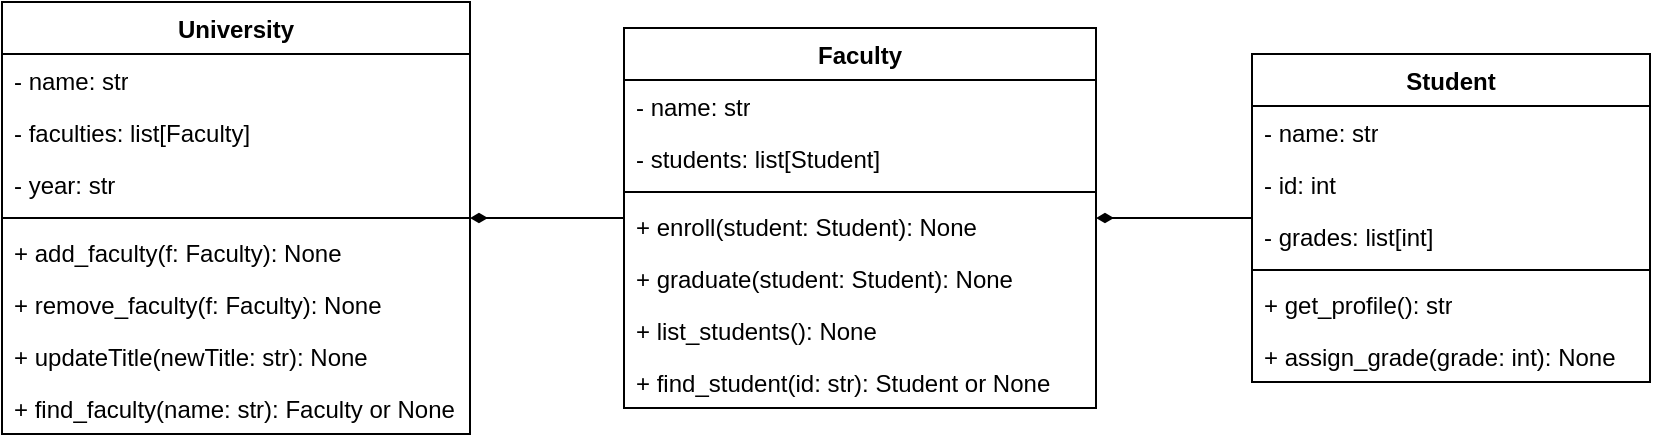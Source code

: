 <mxfile version="27.1.6">
  <diagram name="Страница — 1" id="98PHKMsD34UQTh_nlD2o">
    <mxGraphModel dx="2788" dy="1868" grid="0" gridSize="10" guides="1" tooltips="1" connect="1" arrows="1" fold="1" page="0" pageScale="1" pageWidth="827" pageHeight="1169" background="none" math="0" shadow="0">
      <root>
        <mxCell id="0" />
        <mxCell id="1" parent="0" />
        <mxCell id="snQ2CsnS0dzN30ZPpkNn-2" value="University" style="swimlane;fontStyle=1;align=center;verticalAlign=top;childLayout=stackLayout;horizontal=1;startSize=26;horizontalStack=0;resizeParent=1;resizeParentMax=0;resizeLast=0;collapsible=1;marginBottom=0;whiteSpace=wrap;html=1;" parent="1" vertex="1">
          <mxGeometry x="-1238" y="-1063" width="234" height="216" as="geometry" />
        </mxCell>
        <mxCell id="snQ2CsnS0dzN30ZPpkNn-3" value="- name: str" style="text;strokeColor=none;fillColor=none;align=left;verticalAlign=top;spacingLeft=4;spacingRight=4;overflow=hidden;rotatable=0;points=[[0,0.5],[1,0.5]];portConstraint=eastwest;whiteSpace=wrap;html=1;" parent="snQ2CsnS0dzN30ZPpkNn-2" vertex="1">
          <mxGeometry y="26" width="234" height="26" as="geometry" />
        </mxCell>
        <mxCell id="snQ2CsnS0dzN30ZPpkNn-6" value="-&amp;nbsp;faculties: list[Faculty]" style="text;strokeColor=none;fillColor=none;align=left;verticalAlign=top;spacingLeft=4;spacingRight=4;overflow=hidden;rotatable=0;points=[[0,0.5],[1,0.5]];portConstraint=eastwest;whiteSpace=wrap;html=1;" parent="snQ2CsnS0dzN30ZPpkNn-2" vertex="1">
          <mxGeometry y="52" width="234" height="26" as="geometry" />
        </mxCell>
        <mxCell id="snQ2CsnS0dzN30ZPpkNn-7" value="-&amp;nbsp;year: str" style="text;strokeColor=none;fillColor=none;align=left;verticalAlign=top;spacingLeft=4;spacingRight=4;overflow=hidden;rotatable=0;points=[[0,0.5],[1,0.5]];portConstraint=eastwest;whiteSpace=wrap;html=1;" parent="snQ2CsnS0dzN30ZPpkNn-2" vertex="1">
          <mxGeometry y="78" width="234" height="26" as="geometry" />
        </mxCell>
        <mxCell id="snQ2CsnS0dzN30ZPpkNn-4" value="" style="line;strokeWidth=1;fillColor=none;align=left;verticalAlign=middle;spacingTop=-1;spacingLeft=3;spacingRight=3;rotatable=0;labelPosition=right;points=[];portConstraint=eastwest;strokeColor=inherit;" parent="snQ2CsnS0dzN30ZPpkNn-2" vertex="1">
          <mxGeometry y="104" width="234" height="8" as="geometry" />
        </mxCell>
        <mxCell id="snQ2CsnS0dzN30ZPpkNn-5" value="+&amp;nbsp;add_faculty(f: Faculty): None" style="text;strokeColor=none;fillColor=none;align=left;verticalAlign=top;spacingLeft=4;spacingRight=4;overflow=hidden;rotatable=0;points=[[0,0.5],[1,0.5]];portConstraint=eastwest;whiteSpace=wrap;html=1;" parent="snQ2CsnS0dzN30ZPpkNn-2" vertex="1">
          <mxGeometry y="112" width="234" height="26" as="geometry" />
        </mxCell>
        <mxCell id="snQ2CsnS0dzN30ZPpkNn-9" value="+&amp;nbsp;remove_faculty(f: Faculty): None" style="text;strokeColor=none;fillColor=none;align=left;verticalAlign=top;spacingLeft=4;spacingRight=4;overflow=hidden;rotatable=0;points=[[0,0.5],[1,0.5]];portConstraint=eastwest;whiteSpace=wrap;html=1;" parent="snQ2CsnS0dzN30ZPpkNn-2" vertex="1">
          <mxGeometry y="138" width="234" height="26" as="geometry" />
        </mxCell>
        <mxCell id="snQ2CsnS0dzN30ZPpkNn-10" value="+&amp;nbsp;updateTitle(newTitle: str): None" style="text;strokeColor=none;fillColor=none;align=left;verticalAlign=top;spacingLeft=4;spacingRight=4;overflow=hidden;rotatable=0;points=[[0,0.5],[1,0.5]];portConstraint=eastwest;whiteSpace=wrap;html=1;" parent="snQ2CsnS0dzN30ZPpkNn-2" vertex="1">
          <mxGeometry y="164" width="234" height="26" as="geometry" />
        </mxCell>
        <mxCell id="DInlsjVugLMF9KfOr1XA-9" value="+&amp;nbsp;find_faculty(name: str): Faculty or None " style="text;strokeColor=none;fillColor=none;align=left;verticalAlign=top;spacingLeft=4;spacingRight=4;overflow=hidden;rotatable=0;points=[[0,0.5],[1,0.5]];portConstraint=eastwest;whiteSpace=wrap;html=1;" vertex="1" parent="snQ2CsnS0dzN30ZPpkNn-2">
          <mxGeometry y="190" width="234" height="26" as="geometry" />
        </mxCell>
        <mxCell id="DInlsjVugLMF9KfOr1XA-11" style="edgeStyle=orthogonalEdgeStyle;rounded=0;orthogonalLoop=1;jettySize=auto;html=1;endArrow=diamondThin;endFill=1;" edge="1" parent="1" source="snQ2CsnS0dzN30ZPpkNn-11" target="snQ2CsnS0dzN30ZPpkNn-2">
          <mxGeometry relative="1" as="geometry" />
        </mxCell>
        <mxCell id="snQ2CsnS0dzN30ZPpkNn-11" value="Faculty" style="swimlane;fontStyle=1;align=center;verticalAlign=top;childLayout=stackLayout;horizontal=1;startSize=26;horizontalStack=0;resizeParent=1;resizeParentMax=0;resizeLast=0;collapsible=1;marginBottom=0;whiteSpace=wrap;html=1;" parent="1" vertex="1">
          <mxGeometry x="-927" y="-1050" width="236" height="190" as="geometry" />
        </mxCell>
        <mxCell id="snQ2CsnS0dzN30ZPpkNn-12" value="-&amp;nbsp;name: str" style="text;strokeColor=none;fillColor=none;align=left;verticalAlign=top;spacingLeft=4;spacingRight=4;overflow=hidden;rotatable=0;points=[[0,0.5],[1,0.5]];portConstraint=eastwest;whiteSpace=wrap;html=1;" parent="snQ2CsnS0dzN30ZPpkNn-11" vertex="1">
          <mxGeometry y="26" width="236" height="26" as="geometry" />
        </mxCell>
        <mxCell id="snQ2CsnS0dzN30ZPpkNn-13" value="-&amp;nbsp;students: list[Student]" style="text;strokeColor=none;fillColor=none;align=left;verticalAlign=top;spacingLeft=4;spacingRight=4;overflow=hidden;rotatable=0;points=[[0,0.5],[1,0.5]];portConstraint=eastwest;whiteSpace=wrap;html=1;" parent="snQ2CsnS0dzN30ZPpkNn-11" vertex="1">
          <mxGeometry y="52" width="236" height="26" as="geometry" />
        </mxCell>
        <mxCell id="snQ2CsnS0dzN30ZPpkNn-15" value="" style="line;strokeWidth=1;fillColor=none;align=left;verticalAlign=middle;spacingTop=-1;spacingLeft=3;spacingRight=3;rotatable=0;labelPosition=right;points=[];portConstraint=eastwest;strokeColor=inherit;" parent="snQ2CsnS0dzN30ZPpkNn-11" vertex="1">
          <mxGeometry y="78" width="236" height="8" as="geometry" />
        </mxCell>
        <mxCell id="snQ2CsnS0dzN30ZPpkNn-16" value="+ enroll(student: Student): None" style="text;strokeColor=none;fillColor=none;align=left;verticalAlign=top;spacingLeft=4;spacingRight=4;overflow=hidden;rotatable=0;points=[[0,0.5],[1,0.5]];portConstraint=eastwest;whiteSpace=wrap;html=1;" parent="snQ2CsnS0dzN30ZPpkNn-11" vertex="1">
          <mxGeometry y="86" width="236" height="26" as="geometry" />
        </mxCell>
        <mxCell id="snQ2CsnS0dzN30ZPpkNn-17" value="+&amp;nbsp;graduate(student: Student): None" style="text;strokeColor=none;fillColor=none;align=left;verticalAlign=top;spacingLeft=4;spacingRight=4;overflow=hidden;rotatable=0;points=[[0,0.5],[1,0.5]];portConstraint=eastwest;whiteSpace=wrap;html=1;" parent="snQ2CsnS0dzN30ZPpkNn-11" vertex="1">
          <mxGeometry y="112" width="236" height="26" as="geometry" />
        </mxCell>
        <mxCell id="snQ2CsnS0dzN30ZPpkNn-18" value="+&amp;nbsp;list_students(): None" style="text;strokeColor=none;fillColor=none;align=left;verticalAlign=top;spacingLeft=4;spacingRight=4;overflow=hidden;rotatable=0;points=[[0,0.5],[1,0.5]];portConstraint=eastwest;whiteSpace=wrap;html=1;" parent="snQ2CsnS0dzN30ZPpkNn-11" vertex="1">
          <mxGeometry y="138" width="236" height="26" as="geometry" />
        </mxCell>
        <mxCell id="snQ2CsnS0dzN30ZPpkNn-19" value="+&amp;nbsp;find_student(id: str): Student or None" style="text;strokeColor=none;fillColor=none;align=left;verticalAlign=top;spacingLeft=4;spacingRight=4;overflow=hidden;rotatable=0;points=[[0,0.5],[1,0.5]];portConstraint=eastwest;whiteSpace=wrap;html=1;" parent="snQ2CsnS0dzN30ZPpkNn-11" vertex="1">
          <mxGeometry y="164" width="236" height="26" as="geometry" />
        </mxCell>
        <mxCell id="DInlsjVugLMF9KfOr1XA-10" style="edgeStyle=orthogonalEdgeStyle;rounded=0;orthogonalLoop=1;jettySize=auto;html=1;endArrow=diamondThin;endFill=1;" edge="1" parent="1" source="DInlsjVugLMF9KfOr1XA-1" target="snQ2CsnS0dzN30ZPpkNn-11">
          <mxGeometry relative="1" as="geometry" />
        </mxCell>
        <mxCell id="DInlsjVugLMF9KfOr1XA-1" value="Student" style="swimlane;fontStyle=1;align=center;verticalAlign=top;childLayout=stackLayout;horizontal=1;startSize=26;horizontalStack=0;resizeParent=1;resizeParentMax=0;resizeLast=0;collapsible=1;marginBottom=0;whiteSpace=wrap;html=1;" vertex="1" parent="1">
          <mxGeometry x="-613" y="-1037" width="199" height="164" as="geometry" />
        </mxCell>
        <mxCell id="DInlsjVugLMF9KfOr1XA-2" value="- name: str" style="text;strokeColor=none;fillColor=none;align=left;verticalAlign=top;spacingLeft=4;spacingRight=4;overflow=hidden;rotatable=0;points=[[0,0.5],[1,0.5]];portConstraint=eastwest;whiteSpace=wrap;html=1;" vertex="1" parent="DInlsjVugLMF9KfOr1XA-1">
          <mxGeometry y="26" width="199" height="26" as="geometry" />
        </mxCell>
        <mxCell id="DInlsjVugLMF9KfOr1XA-3" value="- id: int" style="text;strokeColor=none;fillColor=none;align=left;verticalAlign=top;spacingLeft=4;spacingRight=4;overflow=hidden;rotatable=0;points=[[0,0.5],[1,0.5]];portConstraint=eastwest;whiteSpace=wrap;html=1;" vertex="1" parent="DInlsjVugLMF9KfOr1XA-1">
          <mxGeometry y="52" width="199" height="26" as="geometry" />
        </mxCell>
        <mxCell id="DInlsjVugLMF9KfOr1XA-4" value="-&amp;nbsp;grades: list[int] " style="text;strokeColor=none;fillColor=none;align=left;verticalAlign=top;spacingLeft=4;spacingRight=4;overflow=hidden;rotatable=0;points=[[0,0.5],[1,0.5]];portConstraint=eastwest;whiteSpace=wrap;html=1;" vertex="1" parent="DInlsjVugLMF9KfOr1XA-1">
          <mxGeometry y="78" width="199" height="26" as="geometry" />
        </mxCell>
        <mxCell id="DInlsjVugLMF9KfOr1XA-5" value="" style="line;strokeWidth=1;fillColor=none;align=left;verticalAlign=middle;spacingTop=-1;spacingLeft=3;spacingRight=3;rotatable=0;labelPosition=right;points=[];portConstraint=eastwest;strokeColor=inherit;" vertex="1" parent="DInlsjVugLMF9KfOr1XA-1">
          <mxGeometry y="104" width="199" height="8" as="geometry" />
        </mxCell>
        <mxCell id="DInlsjVugLMF9KfOr1XA-6" value="+&amp;nbsp;get_profile(): str" style="text;strokeColor=none;fillColor=none;align=left;verticalAlign=top;spacingLeft=4;spacingRight=4;overflow=hidden;rotatable=0;points=[[0,0.5],[1,0.5]];portConstraint=eastwest;whiteSpace=wrap;html=1;" vertex="1" parent="DInlsjVugLMF9KfOr1XA-1">
          <mxGeometry y="112" width="199" height="26" as="geometry" />
        </mxCell>
        <mxCell id="DInlsjVugLMF9KfOr1XA-7" value="+&amp;nbsp;assign_grade(grade: int): None" style="text;strokeColor=none;fillColor=none;align=left;verticalAlign=top;spacingLeft=4;spacingRight=4;overflow=hidden;rotatable=0;points=[[0,0.5],[1,0.5]];portConstraint=eastwest;whiteSpace=wrap;html=1;" vertex="1" parent="DInlsjVugLMF9KfOr1XA-1">
          <mxGeometry y="138" width="199" height="26" as="geometry" />
        </mxCell>
      </root>
    </mxGraphModel>
  </diagram>
</mxfile>
